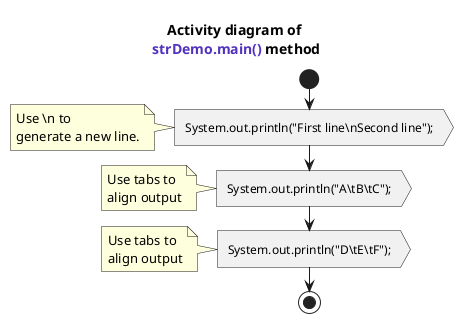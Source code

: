 @startuml
<style>
    Activity {
        FontSize 12
        diamond {
            LineColor yellow
            BackgroundColor burlywood
            FontSize 14
            FontStyle bold
        }
    }
</style>
title Activity diagram of \n<font name=monospace><color #5132be>strDemo.main()</color></font> method

start

:System.out.println("First line\\nSecond line");; <<output>>
note : Use \\n to \ngenerate a new line.
:System.out.println("A\<U+200B>tB\<U+200B>tC");; <<output>>
note : Use tabs to \nalign output
:System.out.println("D\<U+200B>tE\<U+200B>tF");; <<output>>
note : Use tabs to \nalign output

stop
@enduml